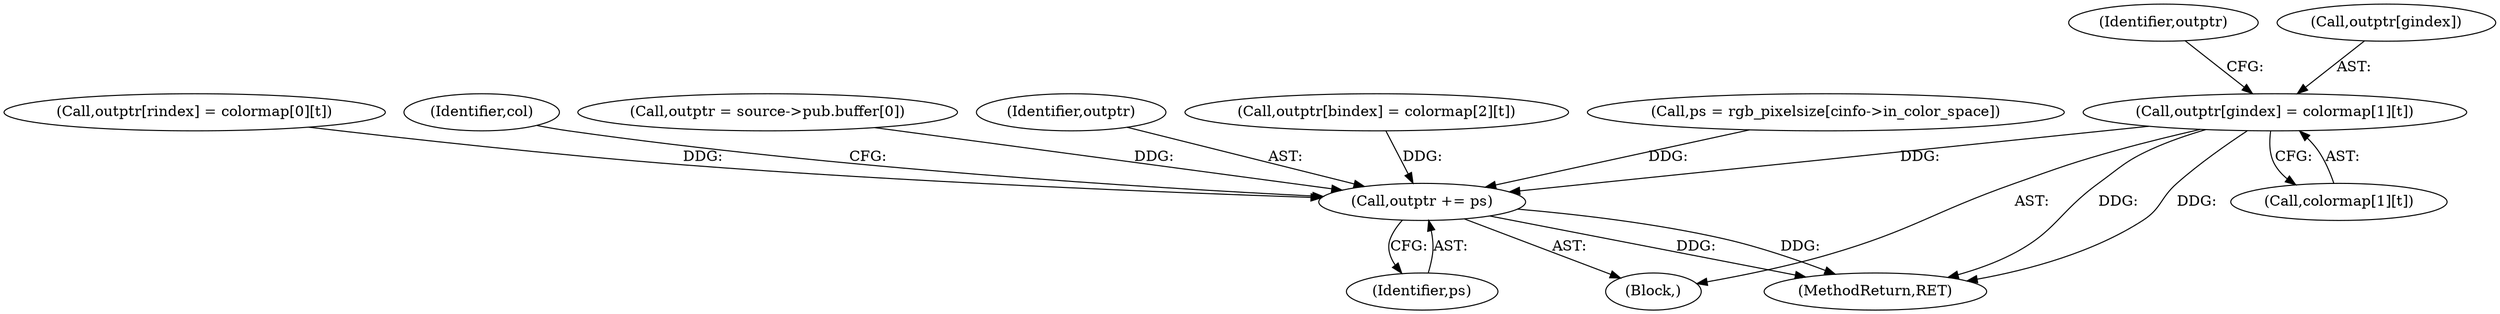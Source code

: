 digraph "0_libjpeg-turbo_9c78a04df4e44ef6487eee99c4258397f4fdca55@array" {
"1000439" [label="(Call,outptr[gindex] = colormap[1][t])"];
"1000457" [label="(Call,outptr += ps)"];
"1000450" [label="(Identifier,outptr)"];
"1000443" [label="(Call,colormap[1][t])"];
"1000416" [label="(Block,)"];
"1000458" [label="(Identifier,outptr)"];
"1000457" [label="(Call,outptr += ps)"];
"1000448" [label="(Call,outptr[bindex] = colormap[2][t])"];
"1000462" [label="(MethodReturn,RET)"];
"1000331" [label="(Call,ps = rgb_pixelsize[cinfo->in_color_space])"];
"1000440" [label="(Call,outptr[gindex])"];
"1000430" [label="(Call,outptr[rindex] = colormap[0][t])"];
"1000459" [label="(Identifier,ps)"];
"1000415" [label="(Identifier,col)"];
"1000184" [label="(Call,outptr = source->pub.buffer[0])"];
"1000439" [label="(Call,outptr[gindex] = colormap[1][t])"];
"1000439" -> "1000416"  [label="AST: "];
"1000439" -> "1000443"  [label="CFG: "];
"1000440" -> "1000439"  [label="AST: "];
"1000443" -> "1000439"  [label="AST: "];
"1000450" -> "1000439"  [label="CFG: "];
"1000439" -> "1000462"  [label="DDG: "];
"1000439" -> "1000462"  [label="DDG: "];
"1000439" -> "1000457"  [label="DDG: "];
"1000457" -> "1000416"  [label="AST: "];
"1000457" -> "1000459"  [label="CFG: "];
"1000458" -> "1000457"  [label="AST: "];
"1000459" -> "1000457"  [label="AST: "];
"1000415" -> "1000457"  [label="CFG: "];
"1000457" -> "1000462"  [label="DDG: "];
"1000457" -> "1000462"  [label="DDG: "];
"1000331" -> "1000457"  [label="DDG: "];
"1000184" -> "1000457"  [label="DDG: "];
"1000448" -> "1000457"  [label="DDG: "];
"1000430" -> "1000457"  [label="DDG: "];
}
